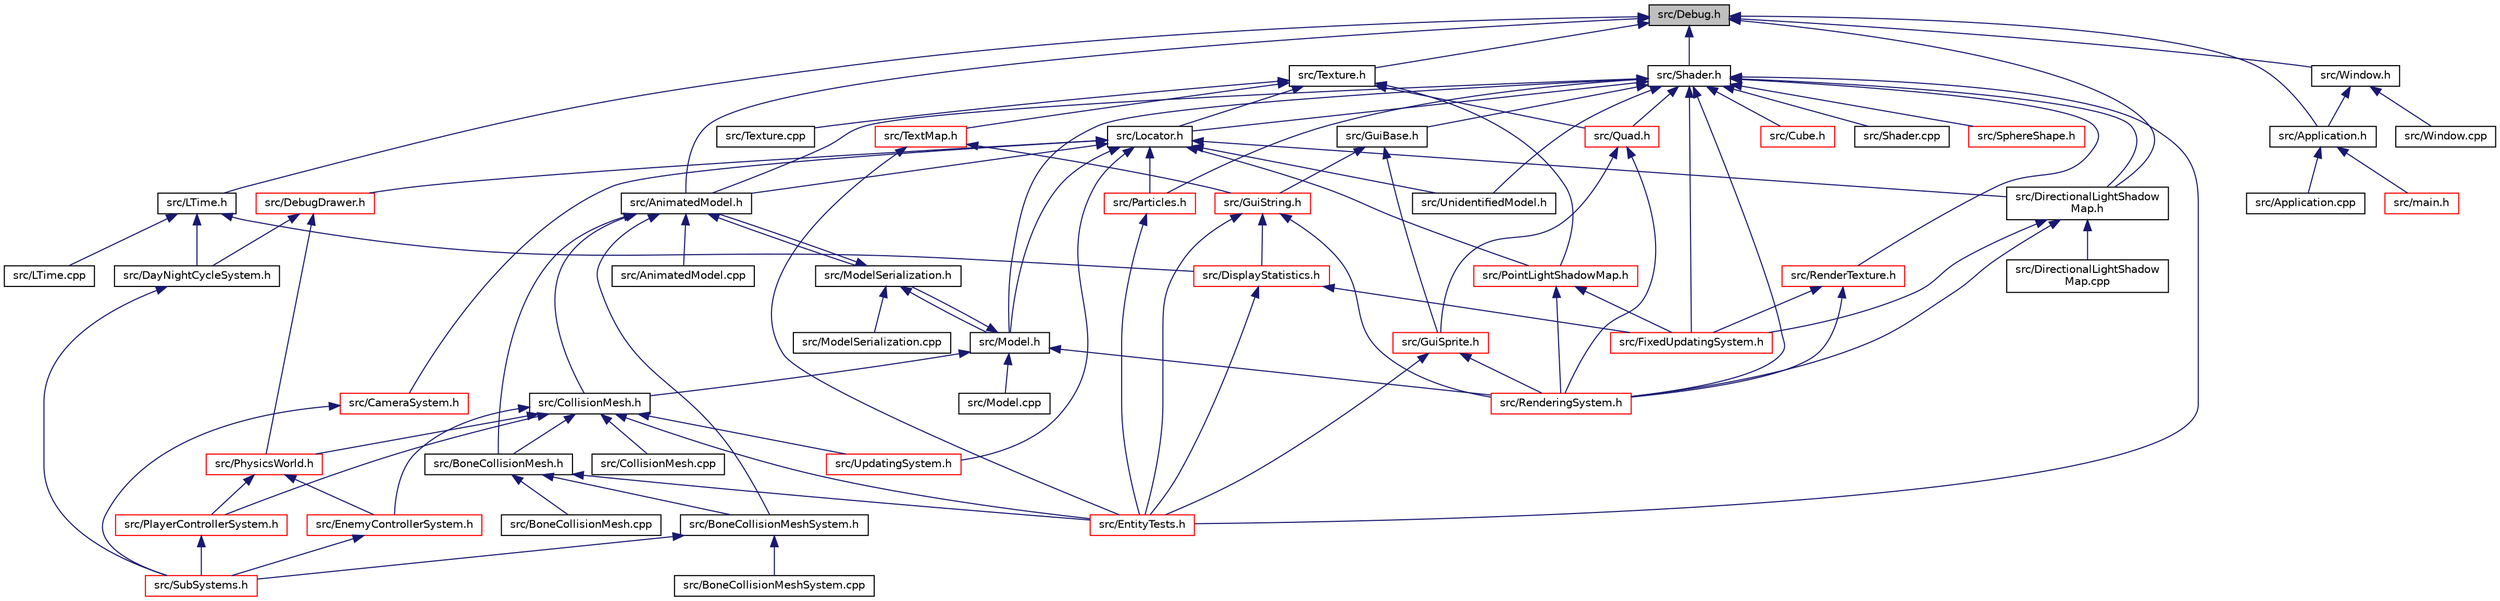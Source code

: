 digraph "src/Debug.h"
{
 // INTERACTIVE_SVG=YES
 // LATEX_PDF_SIZE
  edge [fontname="Helvetica",fontsize="10",labelfontname="Helvetica",labelfontsize="10"];
  node [fontname="Helvetica",fontsize="10",shape=record];
  Node1 [label="src/Debug.h",height=0.2,width=0.4,color="black", fillcolor="grey75", style="filled", fontcolor="black",tooltip=" "];
  Node1 -> Node2 [dir="back",color="midnightblue",fontsize="10",style="solid",fontname="Helvetica"];
  Node2 [label="src/AnimatedModel.h",height=0.2,width=0.4,color="black", fillcolor="white", style="filled",URL="$db/de6/_animated_model_8h.html",tooltip=" "];
  Node2 -> Node3 [dir="back",color="midnightblue",fontsize="10",style="solid",fontname="Helvetica"];
  Node3 [label="src/AnimatedModel.cpp",height=0.2,width=0.4,color="black", fillcolor="white", style="filled",URL="$d8/de6/_animated_model_8cpp.html",tooltip=" "];
  Node2 -> Node4 [dir="back",color="midnightblue",fontsize="10",style="solid",fontname="Helvetica"];
  Node4 [label="src/ModelSerialization.h",height=0.2,width=0.4,color="black", fillcolor="white", style="filled",URL="$d3/dfd/_model_serialization_8h.html",tooltip=" "];
  Node4 -> Node2 [dir="back",color="midnightblue",fontsize="10",style="solid",fontname="Helvetica"];
  Node4 -> Node5 [dir="back",color="midnightblue",fontsize="10",style="solid",fontname="Helvetica"];
  Node5 [label="src/Model.h",height=0.2,width=0.4,color="black", fillcolor="white", style="filled",URL="$da/ded/_model_8h.html",tooltip=" "];
  Node5 -> Node4 [dir="back",color="midnightblue",fontsize="10",style="solid",fontname="Helvetica"];
  Node5 -> Node6 [dir="back",color="midnightblue",fontsize="10",style="solid",fontname="Helvetica"];
  Node6 [label="src/CollisionMesh.h",height=0.2,width=0.4,color="black", fillcolor="white", style="filled",URL="$d6/df5/_collision_mesh_8h.html",tooltip=" "];
  Node6 -> Node7 [dir="back",color="midnightblue",fontsize="10",style="solid",fontname="Helvetica"];
  Node7 [label="src/BoneCollisionMesh.h",height=0.2,width=0.4,color="black", fillcolor="white", style="filled",URL="$d5/dbd/_bone_collision_mesh_8h.html",tooltip=" "];
  Node7 -> Node8 [dir="back",color="midnightblue",fontsize="10",style="solid",fontname="Helvetica"];
  Node8 [label="src/EntityTests.h",height=0.2,width=0.4,color="red", fillcolor="white", style="filled",URL="$da/d03/_entity_tests_8h.html",tooltip=" "];
  Node7 -> Node16 [dir="back",color="midnightblue",fontsize="10",style="solid",fontname="Helvetica"];
  Node16 [label="src/BoneCollisionMeshSystem.h",height=0.2,width=0.4,color="black", fillcolor="white", style="filled",URL="$d9/d43/_bone_collision_mesh_system_8h.html",tooltip=" "];
  Node16 -> Node17 [dir="back",color="midnightblue",fontsize="10",style="solid",fontname="Helvetica"];
  Node17 [label="src/SubSystems.h",height=0.2,width=0.4,color="red", fillcolor="white", style="filled",URL="$d8/dc4/_sub_systems_8h.html",tooltip=" "];
  Node16 -> Node25 [dir="back",color="midnightblue",fontsize="10",style="solid",fontname="Helvetica"];
  Node25 [label="src/BoneCollisionMeshSystem.cpp",height=0.2,width=0.4,color="black", fillcolor="white", style="filled",URL="$d9/d9b/_bone_collision_mesh_system_8cpp.html",tooltip=" "];
  Node7 -> Node26 [dir="back",color="midnightblue",fontsize="10",style="solid",fontname="Helvetica"];
  Node26 [label="src/BoneCollisionMesh.cpp",height=0.2,width=0.4,color="black", fillcolor="white", style="filled",URL="$de/de2/_bone_collision_mesh_8cpp.html",tooltip=" "];
  Node6 -> Node8 [dir="back",color="midnightblue",fontsize="10",style="solid",fontname="Helvetica"];
  Node6 -> Node27 [dir="back",color="midnightblue",fontsize="10",style="solid",fontname="Helvetica"];
  Node27 [label="src/PhysicsWorld.h",height=0.2,width=0.4,color="red", fillcolor="white", style="filled",URL="$d7/d37/_physics_world_8h.html",tooltip=" "];
  Node27 -> Node32 [dir="back",color="midnightblue",fontsize="10",style="solid",fontname="Helvetica"];
  Node32 [label="src/EnemyControllerSystem.h",height=0.2,width=0.4,color="red", fillcolor="white", style="filled",URL="$df/d4c/_enemy_controller_system_8h.html",tooltip=" "];
  Node32 -> Node17 [dir="back",color="midnightblue",fontsize="10",style="solid",fontname="Helvetica"];
  Node27 -> Node34 [dir="back",color="midnightblue",fontsize="10",style="solid",fontname="Helvetica"];
  Node34 [label="src/PlayerControllerSystem.h",height=0.2,width=0.4,color="red", fillcolor="white", style="filled",URL="$d8/d3c/_player_controller_system_8h.html",tooltip=" "];
  Node34 -> Node17 [dir="back",color="midnightblue",fontsize="10",style="solid",fontname="Helvetica"];
  Node6 -> Node32 [dir="back",color="midnightblue",fontsize="10",style="solid",fontname="Helvetica"];
  Node6 -> Node34 [dir="back",color="midnightblue",fontsize="10",style="solid",fontname="Helvetica"];
  Node6 -> Node23 [dir="back",color="midnightblue",fontsize="10",style="solid",fontname="Helvetica"];
  Node23 [label="src/UpdatingSystem.h",height=0.2,width=0.4,color="red", fillcolor="white", style="filled",URL="$db/dc0/_updating_system_8h.html",tooltip=" "];
  Node6 -> Node37 [dir="back",color="midnightblue",fontsize="10",style="solid",fontname="Helvetica"];
  Node37 [label="src/CollisionMesh.cpp",height=0.2,width=0.4,color="black", fillcolor="white", style="filled",URL="$d1/df8/_collision_mesh_8cpp.html",tooltip=" "];
  Node5 -> Node21 [dir="back",color="midnightblue",fontsize="10",style="solid",fontname="Helvetica"];
  Node21 [label="src/RenderingSystem.h",height=0.2,width=0.4,color="red", fillcolor="white", style="filled",URL="$da/d66/_rendering_system_8h.html",tooltip=" "];
  Node5 -> Node38 [dir="back",color="midnightblue",fontsize="10",style="solid",fontname="Helvetica"];
  Node38 [label="src/Model.cpp",height=0.2,width=0.4,color="black", fillcolor="white", style="filled",URL="$d2/d31/_model_8cpp.html",tooltip=" "];
  Node4 -> Node39 [dir="back",color="midnightblue",fontsize="10",style="solid",fontname="Helvetica"];
  Node39 [label="src/ModelSerialization.cpp",height=0.2,width=0.4,color="black", fillcolor="white", style="filled",URL="$d5/dbf/_model_serialization_8cpp.html",tooltip=" "];
  Node2 -> Node7 [dir="back",color="midnightblue",fontsize="10",style="solid",fontname="Helvetica"];
  Node2 -> Node6 [dir="back",color="midnightblue",fontsize="10",style="solid",fontname="Helvetica"];
  Node2 -> Node16 [dir="back",color="midnightblue",fontsize="10",style="solid",fontname="Helvetica"];
  Node1 -> Node40 [dir="back",color="midnightblue",fontsize="10",style="solid",fontname="Helvetica"];
  Node40 [label="src/Shader.h",height=0.2,width=0.4,color="black", fillcolor="white", style="filled",URL="$d8/d34/_shader_8h.html",tooltip=" "];
  Node40 -> Node41 [dir="back",color="midnightblue",fontsize="10",style="solid",fontname="Helvetica"];
  Node41 [label="src/Locator.h",height=0.2,width=0.4,color="black", fillcolor="white", style="filled",URL="$db/dcf/_locator_8h.html",tooltip=" "];
  Node41 -> Node2 [dir="back",color="midnightblue",fontsize="10",style="solid",fontname="Helvetica"];
  Node41 -> Node42 [dir="back",color="midnightblue",fontsize="10",style="solid",fontname="Helvetica"];
  Node42 [label="src/DebugDrawer.h",height=0.2,width=0.4,color="red", fillcolor="white", style="filled",URL="$d3/da2/_debug_drawer_8h.html",tooltip=" "];
  Node42 -> Node27 [dir="back",color="midnightblue",fontsize="10",style="solid",fontname="Helvetica"];
  Node42 -> Node45 [dir="back",color="midnightblue",fontsize="10",style="solid",fontname="Helvetica"];
  Node45 [label="src/DayNightCycleSystem.h",height=0.2,width=0.4,color="black", fillcolor="white", style="filled",URL="$df/dd4/_day_night_cycle_system_8h.html",tooltip=" "];
  Node45 -> Node17 [dir="back",color="midnightblue",fontsize="10",style="solid",fontname="Helvetica"];
  Node41 -> Node5 [dir="back",color="midnightblue",fontsize="10",style="solid",fontname="Helvetica"];
  Node41 -> Node47 [dir="back",color="midnightblue",fontsize="10",style="solid",fontname="Helvetica"];
  Node47 [label="src/Particles.h",height=0.2,width=0.4,color="red", fillcolor="white", style="filled",URL="$d0/db0/_particles_8h.html",tooltip=" "];
  Node47 -> Node8 [dir="back",color="midnightblue",fontsize="10",style="solid",fontname="Helvetica"];
  Node41 -> Node51 [dir="back",color="midnightblue",fontsize="10",style="solid",fontname="Helvetica"];
  Node51 [label="src/DirectionalLightShadow\lMap.h",height=0.2,width=0.4,color="black", fillcolor="white", style="filled",URL="$d7/d14/_directional_light_shadow_map_8h.html",tooltip=" "];
  Node51 -> Node19 [dir="back",color="midnightblue",fontsize="10",style="solid",fontname="Helvetica"];
  Node19 [label="src/FixedUpdatingSystem.h",height=0.2,width=0.4,color="red", fillcolor="white", style="filled",URL="$db/d81/_fixed_updating_system_8h.html",tooltip=" "];
  Node51 -> Node21 [dir="back",color="midnightblue",fontsize="10",style="solid",fontname="Helvetica"];
  Node51 -> Node52 [dir="back",color="midnightblue",fontsize="10",style="solid",fontname="Helvetica"];
  Node52 [label="src/DirectionalLightShadow\lMap.cpp",height=0.2,width=0.4,color="black", fillcolor="white", style="filled",URL="$d1/db9/_directional_light_shadow_map_8cpp.html",tooltip=" "];
  Node41 -> Node53 [dir="back",color="midnightblue",fontsize="10",style="solid",fontname="Helvetica"];
  Node53 [label="src/PointLightShadowMap.h",height=0.2,width=0.4,color="red", fillcolor="white", style="filled",URL="$d4/d43/_point_light_shadow_map_8h.html",tooltip=" "];
  Node53 -> Node19 [dir="back",color="midnightblue",fontsize="10",style="solid",fontname="Helvetica"];
  Node53 -> Node21 [dir="back",color="midnightblue",fontsize="10",style="solid",fontname="Helvetica"];
  Node41 -> Node55 [dir="back",color="midnightblue",fontsize="10",style="solid",fontname="Helvetica"];
  Node55 [label="src/CameraSystem.h",height=0.2,width=0.4,color="red", fillcolor="white", style="filled",URL="$d8/d2d/_camera_system_8h.html",tooltip=" "];
  Node55 -> Node17 [dir="back",color="midnightblue",fontsize="10",style="solid",fontname="Helvetica"];
  Node41 -> Node23 [dir="back",color="midnightblue",fontsize="10",style="solid",fontname="Helvetica"];
  Node41 -> Node57 [dir="back",color="midnightblue",fontsize="10",style="solid",fontname="Helvetica"];
  Node57 [label="src/UnidentifiedModel.h",height=0.2,width=0.4,color="black", fillcolor="white", style="filled",URL="$d4/dcd/_unidentified_model_8h.html",tooltip=" "];
  Node40 -> Node5 [dir="back",color="midnightblue",fontsize="10",style="solid",fontname="Helvetica"];
  Node40 -> Node2 [dir="back",color="midnightblue",fontsize="10",style="solid",fontname="Helvetica"];
  Node40 -> Node58 [dir="back",color="midnightblue",fontsize="10",style="solid",fontname="Helvetica"];
  Node58 [label="src/GuiBase.h",height=0.2,width=0.4,color="black", fillcolor="white", style="filled",URL="$db/db1/_gui_base_8h.html",tooltip=" "];
  Node58 -> Node59 [dir="back",color="midnightblue",fontsize="10",style="solid",fontname="Helvetica"];
  Node59 [label="src/GuiString.h",height=0.2,width=0.4,color="red", fillcolor="white", style="filled",URL="$d4/d04/_gui_string_8h.html",tooltip=" "];
  Node59 -> Node60 [dir="back",color="midnightblue",fontsize="10",style="solid",fontname="Helvetica"];
  Node60 [label="src/DisplayStatistics.h",height=0.2,width=0.4,color="red", fillcolor="white", style="filled",URL="$d6/dfe/_display_statistics_8h.html",tooltip=" "];
  Node60 -> Node8 [dir="back",color="midnightblue",fontsize="10",style="solid",fontname="Helvetica"];
  Node60 -> Node19 [dir="back",color="midnightblue",fontsize="10",style="solid",fontname="Helvetica"];
  Node59 -> Node8 [dir="back",color="midnightblue",fontsize="10",style="solid",fontname="Helvetica"];
  Node59 -> Node21 [dir="back",color="midnightblue",fontsize="10",style="solid",fontname="Helvetica"];
  Node58 -> Node65 [dir="back",color="midnightblue",fontsize="10",style="solid",fontname="Helvetica"];
  Node65 [label="src/GuiSprite.h",height=0.2,width=0.4,color="red", fillcolor="white", style="filled",URL="$d1/d6c/_gui_sprite_8h.html",tooltip=" "];
  Node65 -> Node8 [dir="back",color="midnightblue",fontsize="10",style="solid",fontname="Helvetica"];
  Node65 -> Node21 [dir="back",color="midnightblue",fontsize="10",style="solid",fontname="Helvetica"];
  Node40 -> Node67 [dir="back",color="midnightblue",fontsize="10",style="solid",fontname="Helvetica"];
  Node67 [label="src/Quad.h",height=0.2,width=0.4,color="red", fillcolor="white", style="filled",URL="$db/dc0/_quad_8h.html",tooltip=" "];
  Node67 -> Node65 [dir="back",color="midnightblue",fontsize="10",style="solid",fontname="Helvetica"];
  Node67 -> Node21 [dir="back",color="midnightblue",fontsize="10",style="solid",fontname="Helvetica"];
  Node40 -> Node47 [dir="back",color="midnightblue",fontsize="10",style="solid",fontname="Helvetica"];
  Node40 -> Node8 [dir="back",color="midnightblue",fontsize="10",style="solid",fontname="Helvetica"];
  Node40 -> Node71 [dir="back",color="midnightblue",fontsize="10",style="solid",fontname="Helvetica"];
  Node71 [label="src/Cube.h",height=0.2,width=0.4,color="red", fillcolor="white", style="filled",URL="$db/d6b/_cube_8h.html",tooltip=" "];
  Node40 -> Node51 [dir="back",color="midnightblue",fontsize="10",style="solid",fontname="Helvetica"];
  Node40 -> Node74 [dir="back",color="midnightblue",fontsize="10",style="solid",fontname="Helvetica"];
  Node74 [label="src/RenderTexture.h",height=0.2,width=0.4,color="red", fillcolor="white", style="filled",URL="$de/da5/_render_texture_8h.html",tooltip=" "];
  Node74 -> Node19 [dir="back",color="midnightblue",fontsize="10",style="solid",fontname="Helvetica"];
  Node74 -> Node21 [dir="back",color="midnightblue",fontsize="10",style="solid",fontname="Helvetica"];
  Node40 -> Node19 [dir="back",color="midnightblue",fontsize="10",style="solid",fontname="Helvetica"];
  Node40 -> Node21 [dir="back",color="midnightblue",fontsize="10",style="solid",fontname="Helvetica"];
  Node40 -> Node76 [dir="back",color="midnightblue",fontsize="10",style="solid",fontname="Helvetica"];
  Node76 [label="src/Shader.cpp",height=0.2,width=0.4,color="black", fillcolor="white", style="filled",URL="$d5/d16/_shader_8cpp.html",tooltip=" "];
  Node40 -> Node77 [dir="back",color="midnightblue",fontsize="10",style="solid",fontname="Helvetica"];
  Node77 [label="src/SphereShape.h",height=0.2,width=0.4,color="red", fillcolor="white", style="filled",URL="$dd/de0/_sphere_shape_8h.html",tooltip=" "];
  Node40 -> Node57 [dir="back",color="midnightblue",fontsize="10",style="solid",fontname="Helvetica"];
  Node1 -> Node79 [dir="back",color="midnightblue",fontsize="10",style="solid",fontname="Helvetica"];
  Node79 [label="src/Texture.h",height=0.2,width=0.4,color="black", fillcolor="white", style="filled",URL="$de/dbf/_texture_8h.html",tooltip=" "];
  Node79 -> Node41 [dir="back",color="midnightblue",fontsize="10",style="solid",fontname="Helvetica"];
  Node79 -> Node67 [dir="back",color="midnightblue",fontsize="10",style="solid",fontname="Helvetica"];
  Node79 -> Node80 [dir="back",color="midnightblue",fontsize="10",style="solid",fontname="Helvetica"];
  Node80 [label="src/TextMap.h",height=0.2,width=0.4,color="red", fillcolor="white", style="filled",URL="$d8/de2/_text_map_8h.html",tooltip=" "];
  Node80 -> Node59 [dir="back",color="midnightblue",fontsize="10",style="solid",fontname="Helvetica"];
  Node80 -> Node8 [dir="back",color="midnightblue",fontsize="10",style="solid",fontname="Helvetica"];
  Node79 -> Node53 [dir="back",color="midnightblue",fontsize="10",style="solid",fontname="Helvetica"];
  Node79 -> Node82 [dir="back",color="midnightblue",fontsize="10",style="solid",fontname="Helvetica"];
  Node82 [label="src/Texture.cpp",height=0.2,width=0.4,color="black", fillcolor="white", style="filled",URL="$da/d26/_texture_8cpp.html",tooltip=" "];
  Node1 -> Node10 [dir="back",color="midnightblue",fontsize="10",style="solid",fontname="Helvetica"];
  Node10 [label="src/Application.h",height=0.2,width=0.4,color="black", fillcolor="white", style="filled",URL="$d9/da3/_application_8h.html",tooltip=" "];
  Node10 -> Node11 [dir="back",color="midnightblue",fontsize="10",style="solid",fontname="Helvetica"];
  Node11 [label="src/Application.cpp",height=0.2,width=0.4,color="black", fillcolor="white", style="filled",URL="$d0/d42/_application_8cpp.html",tooltip=" "];
  Node10 -> Node12 [dir="back",color="midnightblue",fontsize="10",style="solid",fontname="Helvetica"];
  Node12 [label="src/main.h",height=0.2,width=0.4,color="red", fillcolor="white", style="filled",URL="$d4/dbf/main_8h.html",tooltip=" "];
  Node1 -> Node83 [dir="back",color="midnightblue",fontsize="10",style="solid",fontname="Helvetica"];
  Node83 [label="src/LTime.h",height=0.2,width=0.4,color="black", fillcolor="white", style="filled",URL="$d4/d8f/_l_time_8h.html",tooltip=" "];
  Node83 -> Node60 [dir="back",color="midnightblue",fontsize="10",style="solid",fontname="Helvetica"];
  Node83 -> Node45 [dir="back",color="midnightblue",fontsize="10",style="solid",fontname="Helvetica"];
  Node83 -> Node84 [dir="back",color="midnightblue",fontsize="10",style="solid",fontname="Helvetica"];
  Node84 [label="src/LTime.cpp",height=0.2,width=0.4,color="black", fillcolor="white", style="filled",URL="$d6/d67/_l_time_8cpp.html",tooltip=" "];
  Node1 -> Node51 [dir="back",color="midnightblue",fontsize="10",style="solid",fontname="Helvetica"];
  Node1 -> Node85 [dir="back",color="midnightblue",fontsize="10",style="solid",fontname="Helvetica"];
  Node85 [label="src/Window.h",height=0.2,width=0.4,color="black", fillcolor="white", style="filled",URL="$de/d42/_window_8h.html",tooltip=" "];
  Node85 -> Node10 [dir="back",color="midnightblue",fontsize="10",style="solid",fontname="Helvetica"];
  Node85 -> Node86 [dir="back",color="midnightblue",fontsize="10",style="solid",fontname="Helvetica"];
  Node86 [label="src/Window.cpp",height=0.2,width=0.4,color="black", fillcolor="white", style="filled",URL="$d3/db8/_window_8cpp.html",tooltip=" "];
}
